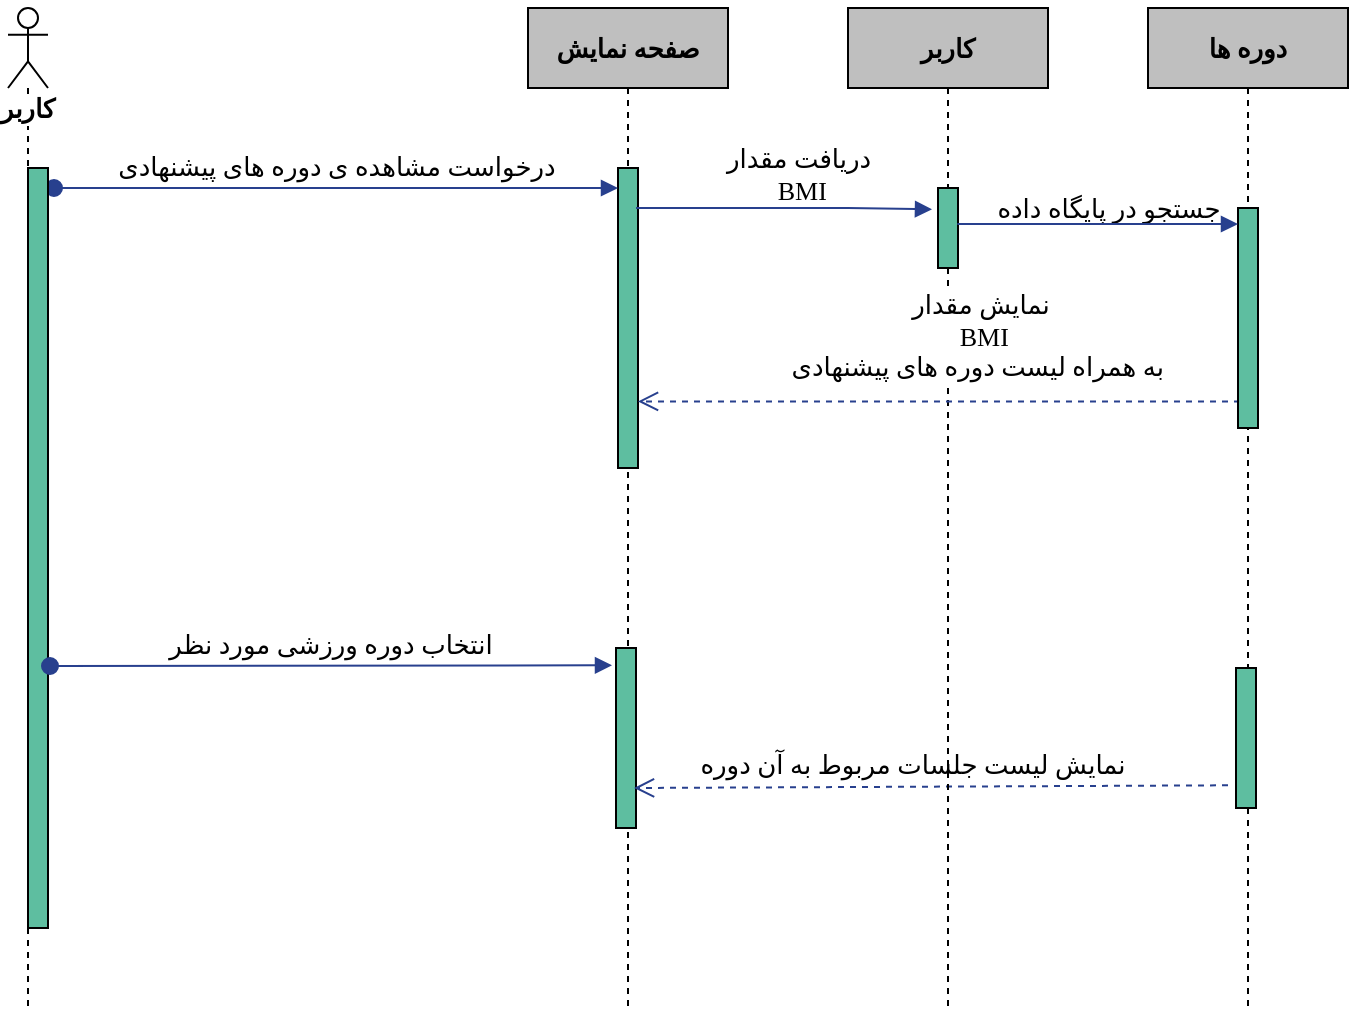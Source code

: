 <mxfile version="14.8.4" type="github">
  <diagram id="gclrW9IZEGYl_Us_NXqO" name="Page-1">
    <mxGraphModel dx="782" dy="379" grid="1" gridSize="10" guides="1" tooltips="1" connect="1" arrows="1" fold="1" page="1" pageScale="1" pageWidth="850" pageHeight="1100" math="0" shadow="0">
      <root>
        <mxCell id="0" />
        <mxCell id="1" parent="0" />
        <mxCell id="ecLLTJah2uslzvCgLHW6-1" value="&lt;font face=&quot;B Zar&quot; style=&quot;font-size: 13px&quot;&gt;&lt;b&gt;کاربر&lt;/b&gt;&lt;/font&gt;" style="shape=umlLifeline;participant=umlActor;perimeter=lifelinePerimeter;whiteSpace=wrap;html=1;container=1;collapsible=0;recursiveResize=0;verticalAlign=top;spacingTop=36;labelBackgroundColor=#ffffff;outlineConnect=0;size=40;" parent="1" vertex="1">
          <mxGeometry x="20" y="20" width="20" height="500" as="geometry" />
        </mxCell>
        <mxCell id="ecLLTJah2uslzvCgLHW6-2" value="&lt;font style=&quot;font-size: 13px;&quot;&gt;&lt;br style=&quot;font-size: 13px;&quot;&gt;صفحه نمایش&lt;br style=&quot;font-size: 13px;&quot;&gt;&lt;/font&gt;&lt;br style=&quot;font-size: 13px;&quot;&gt;" style="shape=umlLifeline;perimeter=lifelinePerimeter;whiteSpace=wrap;html=1;container=1;collapsible=0;recursiveResize=0;outlineConnect=0;fontSize=13;fontFamily=B Zar;fontStyle=1;fillColor=#BFBFBF;" parent="1" vertex="1">
          <mxGeometry x="280" y="20" width="100" height="500" as="geometry" />
        </mxCell>
        <mxCell id="ecLLTJah2uslzvCgLHW6-3" value="" style="html=1;points=[];perimeter=orthogonalPerimeter;fillColor=#5EBEA0;" parent="ecLLTJah2uslzvCgLHW6-2" vertex="1">
          <mxGeometry x="45" y="80" width="10" height="150" as="geometry" />
        </mxCell>
        <mxCell id="ecLLTJah2uslzvCgLHW6-5" value="&lt;font style=&quot;font-size: 13px;&quot;&gt;درخواست مشاهده ی دوره های پیشنهادی&lt;/font&gt;" style="html=1;verticalAlign=bottom;startArrow=oval;endArrow=block;startSize=8;fontSize=13;fontFamily=B Zar;strokeColor=#28408E;" parent="1" target="ecLLTJah2uslzvCgLHW6-3" edge="1">
          <mxGeometry relative="1" as="geometry">
            <mxPoint x="43" y="110" as="sourcePoint" />
            <Array as="points">
              <mxPoint x="90" y="110" />
            </Array>
          </mxGeometry>
        </mxCell>
        <mxCell id="ecLLTJah2uslzvCgLHW6-7" value="" style="html=1;points=[];perimeter=orthogonalPerimeter;fillColor=#5EBEA0;" parent="1" vertex="1">
          <mxGeometry x="30" y="100" width="10" height="380" as="geometry" />
        </mxCell>
        <mxCell id="x91RRcyRa2O_VJ76zCkE-1" value="دوره ها" style="shape=umlLifeline;perimeter=lifelinePerimeter;whiteSpace=wrap;html=1;container=1;collapsible=0;recursiveResize=0;outlineConnect=0;fontFamily=B Zar;fontSize=13;fontStyle=1;fillColor=#BFBFBF;" parent="1" vertex="1">
          <mxGeometry x="590" y="20" width="100" height="500" as="geometry" />
        </mxCell>
        <mxCell id="x91RRcyRa2O_VJ76zCkE-5" value="&lt;font style=&quot;font-size: 13px;&quot;&gt;انتخاب دوره ورزشی مورد نظر&lt;br style=&quot;font-size: 13px;&quot;&gt;&lt;/font&gt;" style="html=1;verticalAlign=bottom;startArrow=oval;endArrow=block;startSize=8;strokeColor=#28408E;fontFamily=B Zar;fontSize=13;entryX=-0.2;entryY=0.096;entryDx=0;entryDy=0;entryPerimeter=0;" parent="1" target="x91RRcyRa2O_VJ76zCkE-14" edge="1">
          <mxGeometry relative="1" as="geometry">
            <mxPoint x="41" y="349" as="sourcePoint" />
            <mxPoint x="320" y="345" as="targetPoint" />
          </mxGeometry>
        </mxCell>
        <mxCell id="x91RRcyRa2O_VJ76zCkE-14" value="" style="html=1;points=[];perimeter=orthogonalPerimeter;fillColor=#5EBEA0;" parent="1" vertex="1">
          <mxGeometry x="324" y="340" width="10" height="90" as="geometry" />
        </mxCell>
        <mxCell id="x91RRcyRa2O_VJ76zCkE-15" value="" style="edgeStyle=orthogonalEdgeStyle;html=1;align=left;spacingLeft=2;endArrow=block;rounded=0;strokeColor=#28408E;fontSize=13;fontFamily=B Zar;entryX=-0.3;entryY=0.267;entryDx=0;entryDy=0;entryPerimeter=0;" parent="1" target="x91RRcyRa2O_VJ76zCkE-20" edge="1">
          <mxGeometry x="-0.722" y="-80" relative="1" as="geometry">
            <mxPoint x="334" y="120" as="sourcePoint" />
            <Array as="points">
              <mxPoint x="440" y="120" />
            </Array>
            <mxPoint x="536.5" y="120" as="targetPoint" />
            <mxPoint as="offset" />
          </mxGeometry>
        </mxCell>
        <mxCell id="x91RRcyRa2O_VJ76zCkE-16" value="&lt;font style=&quot;font-size: 13px&quot; face=&quot;B Zar&quot;&gt;جستجو در پایگاه داده&lt;/font&gt;" style="text;html=1;align=center;verticalAlign=middle;resizable=0;points=[];autosize=1;strokeColor=none;" parent="1" vertex="1">
          <mxGeometry x="520" y="110" width="100" height="20" as="geometry" />
        </mxCell>
        <mxCell id="x91RRcyRa2O_VJ76zCkE-17" value="&lt;font style=&quot;font-size: 13px&quot;&gt;نمایش&amp;nbsp;&lt;/font&gt;&lt;span style=&quot;text-align: left&quot;&gt;لیست جلسات مربوط به آن دوره&lt;/span&gt;" style="html=1;verticalAlign=bottom;endArrow=open;dashed=1;endSize=8;strokeColor=#28408e;fontFamily=B Zar;fontSize=13;fontStyle=0;exitX=-0.4;exitY=0.838;exitDx=0;exitDy=0;exitPerimeter=0;" parent="1" source="x91RRcyRa2O_VJ76zCkE-18" edge="1">
          <mxGeometry x="0.068" relative="1" as="geometry">
            <mxPoint x="333" y="410" as="targetPoint" />
            <mxPoint x="539" y="410" as="sourcePoint" />
            <mxPoint as="offset" />
          </mxGeometry>
        </mxCell>
        <mxCell id="x91RRcyRa2O_VJ76zCkE-18" value="" style="html=1;points=[];perimeter=orthogonalPerimeter;fillColor=#5EBEA0;" parent="1" vertex="1">
          <mxGeometry x="634" y="350" width="10" height="70" as="geometry" />
        </mxCell>
        <mxCell id="x91RRcyRa2O_VJ76zCkE-19" value="کاربر" style="shape=umlLifeline;perimeter=lifelinePerimeter;whiteSpace=wrap;html=1;container=1;collapsible=0;recursiveResize=0;outlineConnect=0;fontFamily=B Zar;fontSize=13;fontStyle=1;fillColor=#BFBFBF;" parent="1" vertex="1">
          <mxGeometry x="440" y="20" width="100" height="500" as="geometry" />
        </mxCell>
        <mxCell id="x91RRcyRa2O_VJ76zCkE-20" value="" style="html=1;points=[];perimeter=orthogonalPerimeter;fillColor=#5EBEA0;" parent="1" vertex="1">
          <mxGeometry x="485" y="110" width="10" height="40" as="geometry" />
        </mxCell>
        <mxCell id="x91RRcyRa2O_VJ76zCkE-22" value="&lt;font face=&quot;B Zar&quot; style=&quot;font-size: 13px&quot;&gt;دریافت مقدار&lt;br&gt;&amp;nbsp;BMI&lt;/font&gt;" style="text;html=1;align=center;verticalAlign=middle;resizable=0;points=[];autosize=1;strokeColor=none;" parent="1" vertex="1">
          <mxGeometry x="380" y="83" width="70" height="40" as="geometry" />
        </mxCell>
        <mxCell id="x91RRcyRa2O_VJ76zCkE-23" value="&lt;font style=&quot;font-size: 13px&quot;&gt;نمایش مقدار&lt;br&gt;&amp;nbsp;BMI &lt;br&gt;به همراه لیست دوره های پیشنهادی&amp;nbsp;&lt;/font&gt;" style="html=1;verticalAlign=bottom;endArrow=open;dashed=1;endSize=8;strokeColor=#28408E;fontFamily=B Zar;fontSize=13;exitX=0.1;exitY=0.879;exitDx=0;exitDy=0;exitPerimeter=0;" parent="1" source="x91RRcyRa2O_VJ76zCkE-24" target="ecLLTJah2uslzvCgLHW6-3" edge="1">
          <mxGeometry x="-0.134" y="-7" relative="1" as="geometry">
            <mxPoint x="334.5" y="190" as="targetPoint" />
            <mxPoint x="634" y="190" as="sourcePoint" />
            <mxPoint as="offset" />
          </mxGeometry>
        </mxCell>
        <mxCell id="x91RRcyRa2O_VJ76zCkE-24" value="" style="html=1;points=[];perimeter=orthogonalPerimeter;fillColor=#5EBEA0;" parent="1" vertex="1">
          <mxGeometry x="635" y="120" width="10" height="110" as="geometry" />
        </mxCell>
        <mxCell id="x91RRcyRa2O_VJ76zCkE-26" value="" style="edgeStyle=orthogonalEdgeStyle;html=1;align=left;spacingLeft=2;endArrow=block;rounded=0;strokeColor=#28408E;fontSize=13;fontFamily=B Zar;exitX=0.967;exitY=0.45;exitDx=0;exitDy=0;exitPerimeter=0;" parent="1" source="x91RRcyRa2O_VJ76zCkE-20" edge="1">
          <mxGeometry x="-0.722" y="-80" relative="1" as="geometry">
            <mxPoint x="500" y="130" as="sourcePoint" />
            <Array as="points">
              <mxPoint x="560" y="128" />
              <mxPoint x="560" y="128" />
            </Array>
            <mxPoint x="635" y="128" as="targetPoint" />
            <mxPoint as="offset" />
          </mxGeometry>
        </mxCell>
      </root>
    </mxGraphModel>
  </diagram>
</mxfile>
